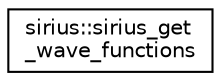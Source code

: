 digraph "Graphical Class Hierarchy"
{
 // INTERACTIVE_SVG=YES
  edge [fontname="Helvetica",fontsize="10",labelfontname="Helvetica",labelfontsize="10"];
  node [fontname="Helvetica",fontsize="10",shape=record];
  rankdir="LR";
  Node1 [label="sirius::sirius_get\l_wave_functions",height=0.2,width=0.4,color="black", fillcolor="white", style="filled",URL="$interfacesirius_1_1sirius__get__wave__functions.html"];
}
